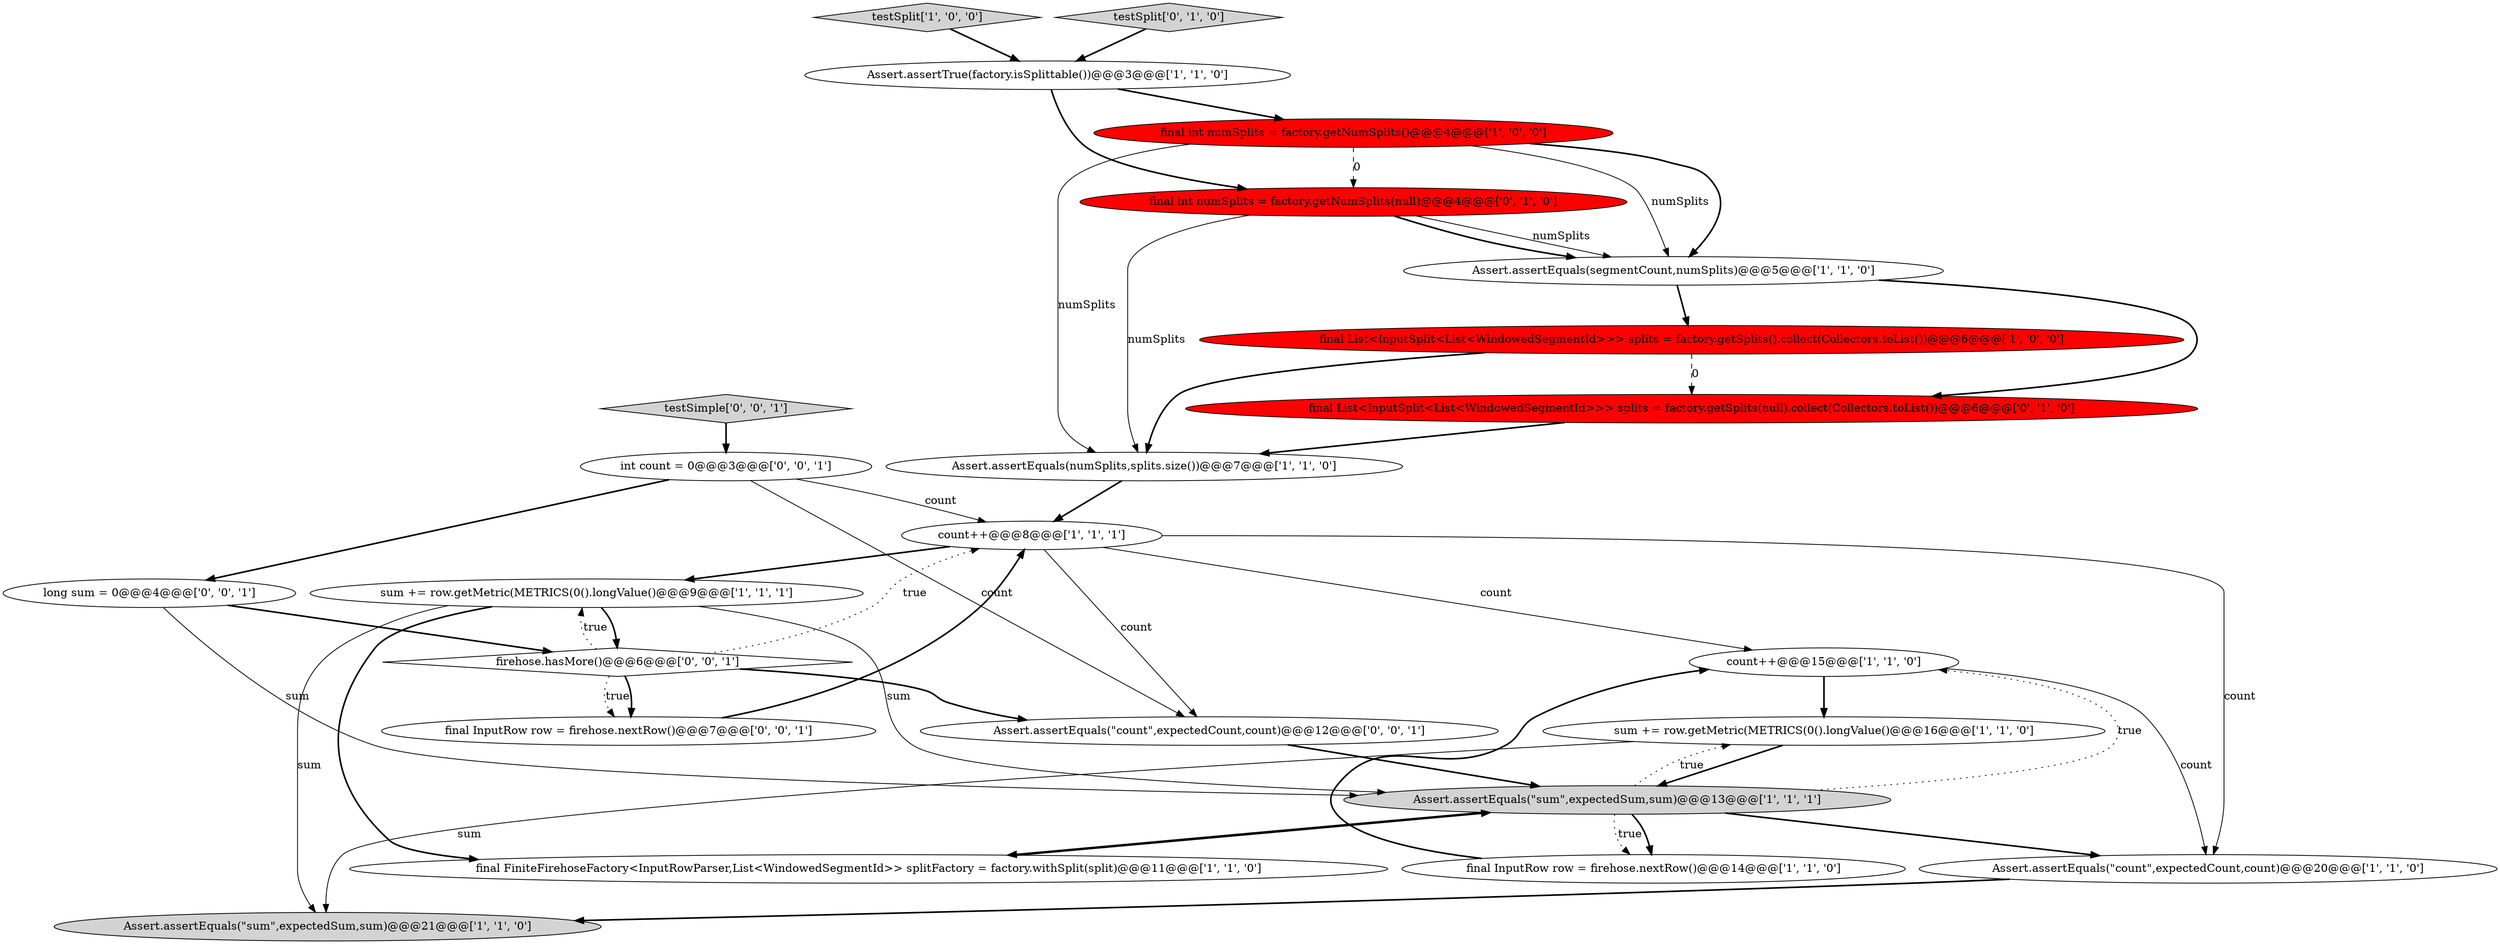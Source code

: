 digraph {
6 [style = filled, label = "Assert.assertTrue(factory.isSplittable())@@@3@@@['1', '1', '0']", fillcolor = white, shape = ellipse image = "AAA0AAABBB1BBB"];
18 [style = filled, label = "testSimple['0', '0', '1']", fillcolor = lightgray, shape = diamond image = "AAA0AAABBB3BBB"];
7 [style = filled, label = "Assert.assertEquals(\"sum\",expectedSum,sum)@@@13@@@['1', '1', '1']", fillcolor = lightgray, shape = ellipse image = "AAA0AAABBB1BBB"];
14 [style = filled, label = "count++@@@8@@@['1', '1', '1']", fillcolor = white, shape = ellipse image = "AAA0AAABBB1BBB"];
20 [style = filled, label = "int count = 0@@@3@@@['0', '0', '1']", fillcolor = white, shape = ellipse image = "AAA0AAABBB3BBB"];
0 [style = filled, label = "Assert.assertEquals(\"count\",expectedCount,count)@@@20@@@['1', '1', '0']", fillcolor = white, shape = ellipse image = "AAA0AAABBB1BBB"];
3 [style = filled, label = "final List<InputSplit<List<WindowedSegmentId>>> splits = factory.getSplits().collect(Collectors.toList())@@@6@@@['1', '0', '0']", fillcolor = red, shape = ellipse image = "AAA1AAABBB1BBB"];
13 [style = filled, label = "testSplit['1', '0', '0']", fillcolor = lightgray, shape = diamond image = "AAA0AAABBB1BBB"];
8 [style = filled, label = "Assert.assertEquals(segmentCount,numSplits)@@@5@@@['1', '1', '0']", fillcolor = white, shape = ellipse image = "AAA0AAABBB1BBB"];
17 [style = filled, label = "testSplit['0', '1', '0']", fillcolor = lightgray, shape = diamond image = "AAA0AAABBB2BBB"];
22 [style = filled, label = "final InputRow row = firehose.nextRow()@@@7@@@['0', '0', '1']", fillcolor = white, shape = ellipse image = "AAA0AAABBB3BBB"];
5 [style = filled, label = "count++@@@15@@@['1', '1', '0']", fillcolor = white, shape = ellipse image = "AAA0AAABBB1BBB"];
19 [style = filled, label = "firehose.hasMore()@@@6@@@['0', '0', '1']", fillcolor = white, shape = diamond image = "AAA0AAABBB3BBB"];
12 [style = filled, label = "sum += row.getMetric(METRICS(0().longValue()@@@16@@@['1', '1', '0']", fillcolor = white, shape = ellipse image = "AAA0AAABBB1BBB"];
23 [style = filled, label = "Assert.assertEquals(\"count\",expectedCount,count)@@@12@@@['0', '0', '1']", fillcolor = white, shape = ellipse image = "AAA0AAABBB3BBB"];
1 [style = filled, label = "final int numSplits = factory.getNumSplits()@@@4@@@['1', '0', '0']", fillcolor = red, shape = ellipse image = "AAA1AAABBB1BBB"];
11 [style = filled, label = "sum += row.getMetric(METRICS(0().longValue()@@@9@@@['1', '1', '1']", fillcolor = white, shape = ellipse image = "AAA0AAABBB1BBB"];
9 [style = filled, label = "Assert.assertEquals(\"sum\",expectedSum,sum)@@@21@@@['1', '1', '0']", fillcolor = lightgray, shape = ellipse image = "AAA0AAABBB1BBB"];
15 [style = filled, label = "final int numSplits = factory.getNumSplits(null)@@@4@@@['0', '1', '0']", fillcolor = red, shape = ellipse image = "AAA1AAABBB2BBB"];
21 [style = filled, label = "long sum = 0@@@4@@@['0', '0', '1']", fillcolor = white, shape = ellipse image = "AAA0AAABBB3BBB"];
2 [style = filled, label = "final InputRow row = firehose.nextRow()@@@14@@@['1', '1', '0']", fillcolor = white, shape = ellipse image = "AAA0AAABBB1BBB"];
4 [style = filled, label = "final FiniteFirehoseFactory<InputRowParser,List<WindowedSegmentId>> splitFactory = factory.withSplit(split)@@@11@@@['1', '1', '0']", fillcolor = white, shape = ellipse image = "AAA0AAABBB1BBB"];
16 [style = filled, label = "final List<InputSplit<List<WindowedSegmentId>>> splits = factory.getSplits(null).collect(Collectors.toList())@@@6@@@['0', '1', '0']", fillcolor = red, shape = ellipse image = "AAA1AAABBB2BBB"];
10 [style = filled, label = "Assert.assertEquals(numSplits,splits.size())@@@7@@@['1', '1', '0']", fillcolor = white, shape = ellipse image = "AAA0AAABBB1BBB"];
8->16 [style = bold, label=""];
7->2 [style = dotted, label="true"];
19->14 [style = dotted, label="true"];
0->9 [style = bold, label=""];
1->8 [style = bold, label=""];
21->19 [style = bold, label=""];
10->14 [style = bold, label=""];
16->10 [style = bold, label=""];
17->6 [style = bold, label=""];
14->0 [style = solid, label="count"];
1->15 [style = dashed, label="0"];
5->0 [style = solid, label="count"];
11->4 [style = bold, label=""];
8->3 [style = bold, label=""];
12->9 [style = solid, label="sum"];
15->10 [style = solid, label="numSplits"];
7->0 [style = bold, label=""];
14->5 [style = solid, label="count"];
7->4 [style = bold, label=""];
11->19 [style = bold, label=""];
15->8 [style = solid, label="numSplits"];
12->7 [style = bold, label=""];
4->7 [style = bold, label=""];
6->15 [style = bold, label=""];
7->12 [style = dotted, label="true"];
1->10 [style = solid, label="numSplits"];
7->5 [style = dotted, label="true"];
20->21 [style = bold, label=""];
14->23 [style = solid, label="count"];
6->1 [style = bold, label=""];
3->10 [style = bold, label=""];
18->20 [style = bold, label=""];
21->7 [style = solid, label="sum"];
1->8 [style = solid, label="numSplits"];
20->23 [style = solid, label="count"];
5->12 [style = bold, label=""];
7->2 [style = bold, label=""];
19->11 [style = dotted, label="true"];
19->23 [style = bold, label=""];
19->22 [style = dotted, label="true"];
23->7 [style = bold, label=""];
13->6 [style = bold, label=""];
11->7 [style = solid, label="sum"];
22->14 [style = bold, label=""];
14->11 [style = bold, label=""];
19->22 [style = bold, label=""];
15->8 [style = bold, label=""];
20->14 [style = solid, label="count"];
3->16 [style = dashed, label="0"];
2->5 [style = bold, label=""];
11->9 [style = solid, label="sum"];
}
